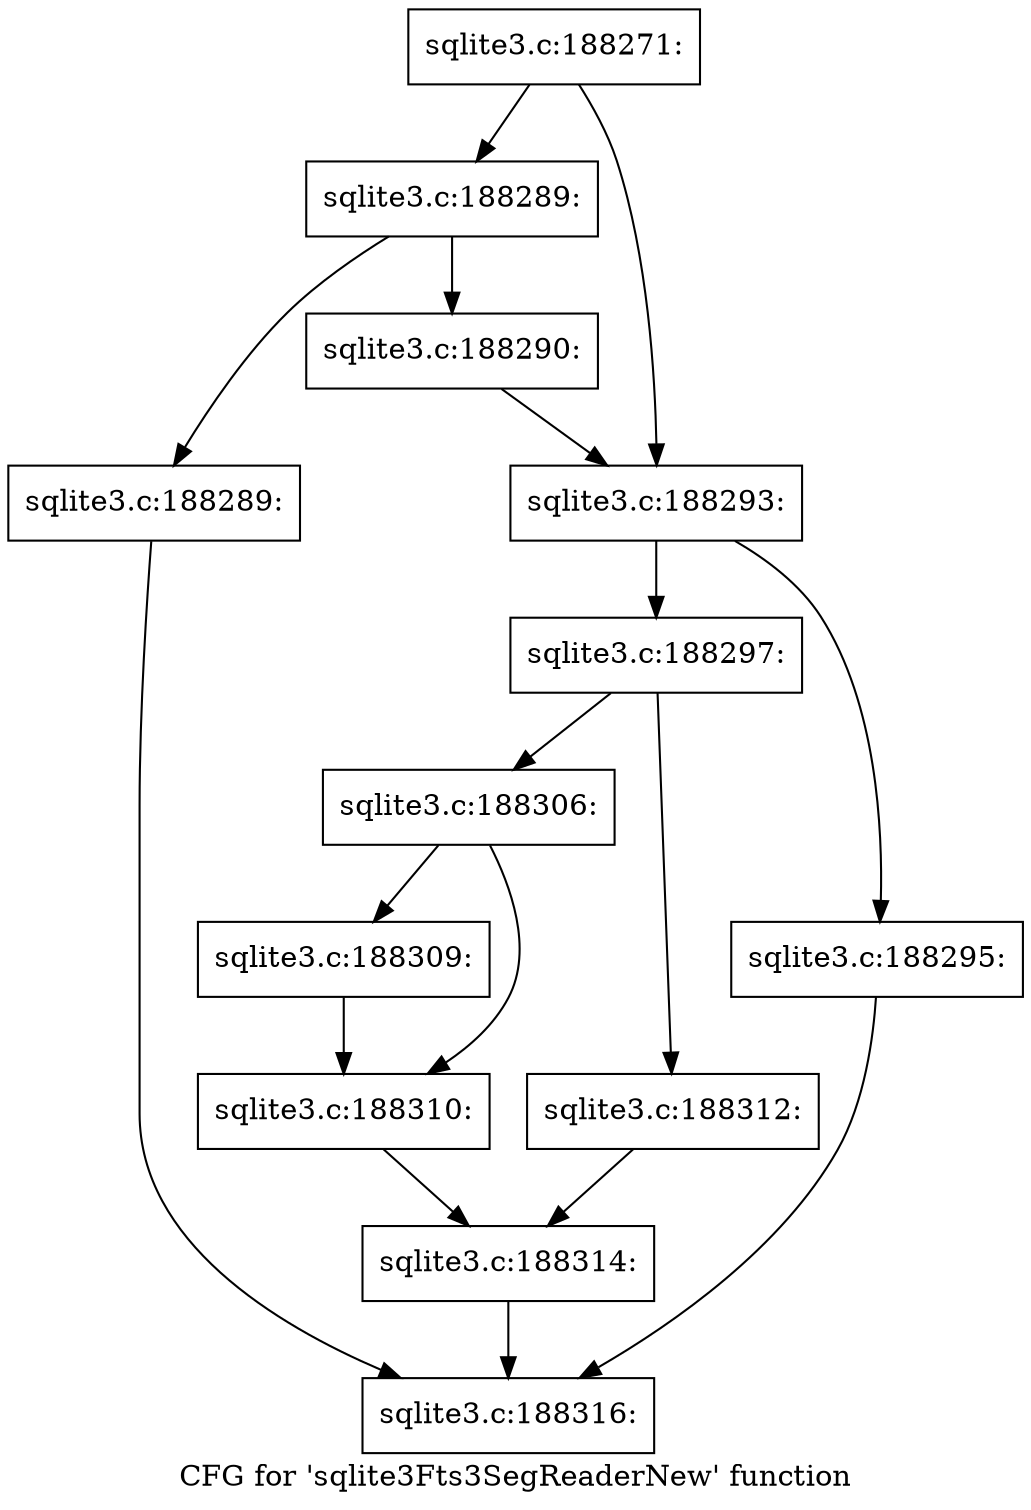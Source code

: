 digraph "CFG for 'sqlite3Fts3SegReaderNew' function" {
	label="CFG for 'sqlite3Fts3SegReaderNew' function";

	Node0x55c0fab5b410 [shape=record,label="{sqlite3.c:188271:}"];
	Node0x55c0fab5b410 -> Node0x55c0fab85090;
	Node0x55c0fab5b410 -> Node0x55c0fab850e0;
	Node0x55c0fab85090 [shape=record,label="{sqlite3.c:188289:}"];
	Node0x55c0fab85090 -> Node0x55c0fab854f0;
	Node0x55c0fab85090 -> Node0x55c0fab85540;
	Node0x55c0fab854f0 [shape=record,label="{sqlite3.c:188289:}"];
	Node0x55c0fab854f0 -> Node0x55c0fab7aa30;
	Node0x55c0fab85540 [shape=record,label="{sqlite3.c:188290:}"];
	Node0x55c0fab85540 -> Node0x55c0fab850e0;
	Node0x55c0fab850e0 [shape=record,label="{sqlite3.c:188293:}"];
	Node0x55c0fab850e0 -> Node0x55c0fab86230;
	Node0x55c0fab850e0 -> Node0x55c0fab861e0;
	Node0x55c0fab861e0 [shape=record,label="{sqlite3.c:188295:}"];
	Node0x55c0fab861e0 -> Node0x55c0fab7aa30;
	Node0x55c0fab86230 [shape=record,label="{sqlite3.c:188297:}"];
	Node0x55c0fab86230 -> Node0x55c0fab87a80;
	Node0x55c0fab86230 -> Node0x55c0fab87b20;
	Node0x55c0fab87a80 [shape=record,label="{sqlite3.c:188306:}"];
	Node0x55c0fab87a80 -> Node0x55c0fab88860;
	Node0x55c0fab87a80 -> Node0x55c0fab888b0;
	Node0x55c0fab88860 [shape=record,label="{sqlite3.c:188309:}"];
	Node0x55c0fab88860 -> Node0x55c0fab888b0;
	Node0x55c0fab888b0 [shape=record,label="{sqlite3.c:188310:}"];
	Node0x55c0fab888b0 -> Node0x55c0fab87ad0;
	Node0x55c0fab87b20 [shape=record,label="{sqlite3.c:188312:}"];
	Node0x55c0fab87b20 -> Node0x55c0fab87ad0;
	Node0x55c0fab87ad0 [shape=record,label="{sqlite3.c:188314:}"];
	Node0x55c0fab87ad0 -> Node0x55c0fab7aa30;
	Node0x55c0fab7aa30 [shape=record,label="{sqlite3.c:188316:}"];
}
